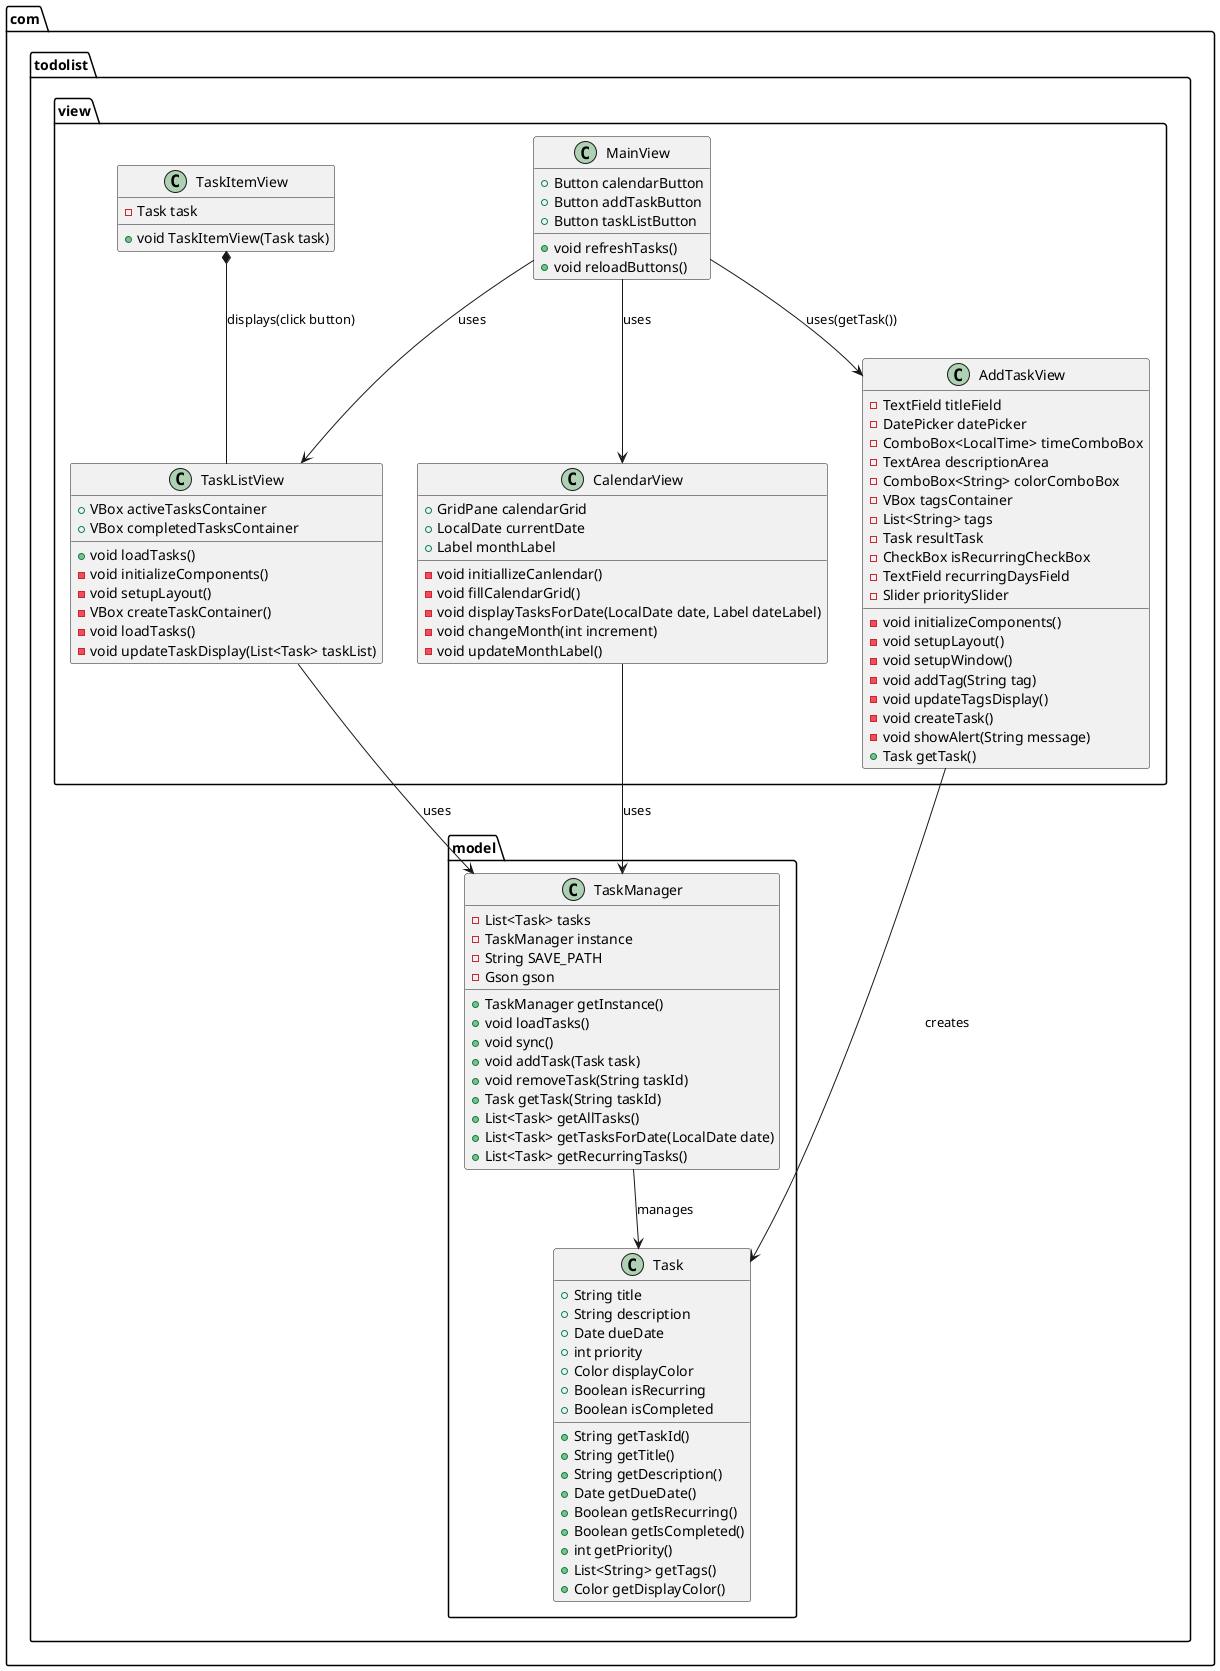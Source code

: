 @startuml
package com.todolist.model {
    class Task {
        +String title
        +String description
        +Date dueDate
        +int priority
        +Color displayColor
        +Boolean isRecurring
        +Boolean isCompleted
        +String getTaskId()
        +String getTitle()
        +String getDescription()
        +Date getDueDate()
        +Boolean getIsRecurring()
        +Boolean getIsCompleted()
        +int getPriority()
        +List<String> getTags()
        +Color getDisplayColor()
    }

    class TaskManager {
        -List<Task> tasks
        -TaskManager instance
        -String SAVE_PATH
        -Gson gson
        +TaskManager getInstance()
        +void loadTasks()
        +void sync()
        +void addTask(Task task)
        +void removeTask(String taskId)
        +Task getTask(String taskId)
        +List<Task> getAllTasks()
        +List<Task> getTasksForDate(LocalDate date)
        +List<Task> getRecurringTasks()
    }

}

package com.todolist.view {
    class MainView {
        +Button calendarButton
        +Button addTaskButton
        +Button taskListButton
        +void refreshTasks()
        +void reloadButtons()
    }

    class TaskListView {
        +VBox activeTasksContainer
        +VBox completedTasksContainer
        +void loadTasks()
        -void initializeComponents()
        -void setupLayout()
        -VBox createTaskContainer()
        -void loadTasks()
        -void updateTaskDisplay(List<Task> taskList)   
    }

    class TaskItemView {
        -Task task
        +void TaskItemView(Task task)
    }

    class CalendarView {
        +GridPane calendarGrid
        +LocalDate currentDate
        +Label monthLabel
        -void initiallizeCanlendar()
        -void fillCalendarGrid()
        -void displayTasksForDate(LocalDate date, Label dateLabel)
        -void changeMonth(int increment)
        -void updateMonthLabel()
    }

    class AddTaskView {
        -TextField titleField
        -DatePicker datePicker
        -ComboBox<LocalTime> timeComboBox
        -TextArea descriptionArea
        -ComboBox<String> colorComboBox
        -VBox tagsContainer
        -List<String> tags
        -Task resultTask
        -CheckBox isRecurringCheckBox
        -TextField recurringDaysField
        -Slider prioritySlider
        -void initializeComponents()
        -void setupLayout()
        -void setupWindow()
        -void addTag(String tag)
        -void updateTagsDisplay()
        -void createTask()
        -void showAlert(String message)
        +Task getTask()
    }
}

MainView --> TaskListView : uses
MainView --> CalendarView : uses
MainView --> AddTaskView : uses(getTask())
TaskListView --> TaskManager : uses
CalendarView --> TaskManager : uses
TaskManager --> Task : manages
AddTaskView --> Task : creates
TaskItemView *-- TaskListView : displays(click button)

@enduml